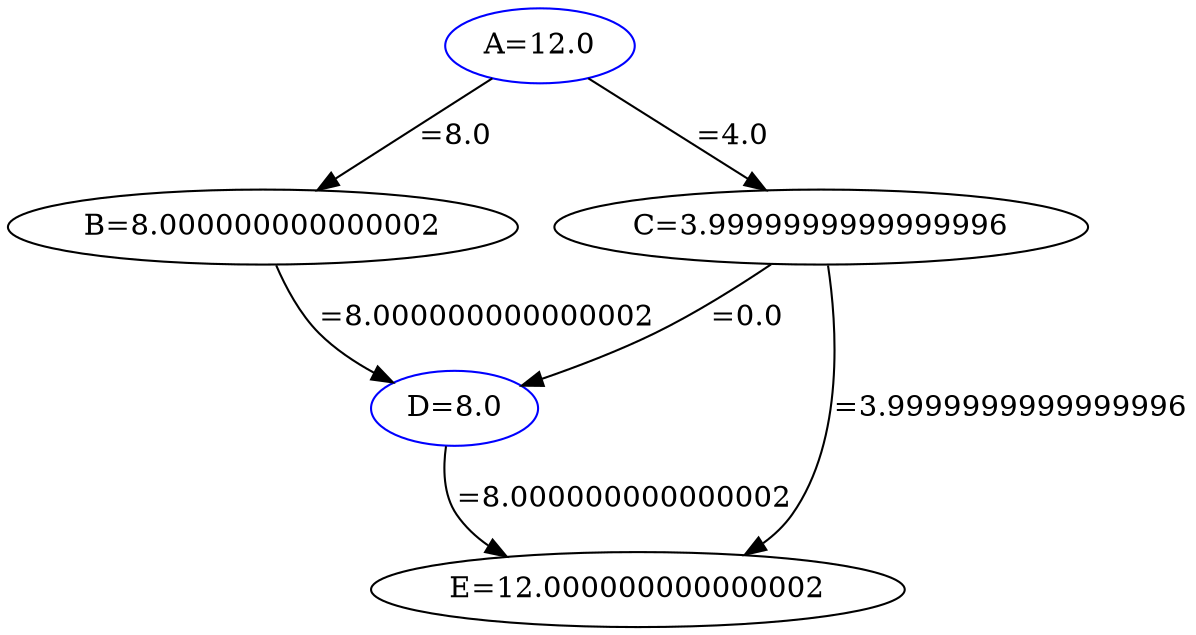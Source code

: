 strict digraph G {
  1 [ color="blue" label="A=12.0" ];
  2 [ color="black" label="B=8.000000000000002" ];
  3 [ color="black" label="C=3.9999999999999996" ];
  4 [ color="blue" label="D=8.0" ];
  5 [ color="black" label="E=12.000000000000002" ];
  1 -> 3 [ style="solid" label="=4.0" ];
  1 -> 2 [ style="solid" label="=8.0" ];
  2 -> 4 [ style="solid" label="=8.000000000000002" ];
  3 -> 4 [ style="solid" label="=0.0" ];
  3 -> 5 [ style="solid" label="=3.9999999999999996" ];
  4 -> 5 [ style="solid" label="=8.000000000000002" ];
}
